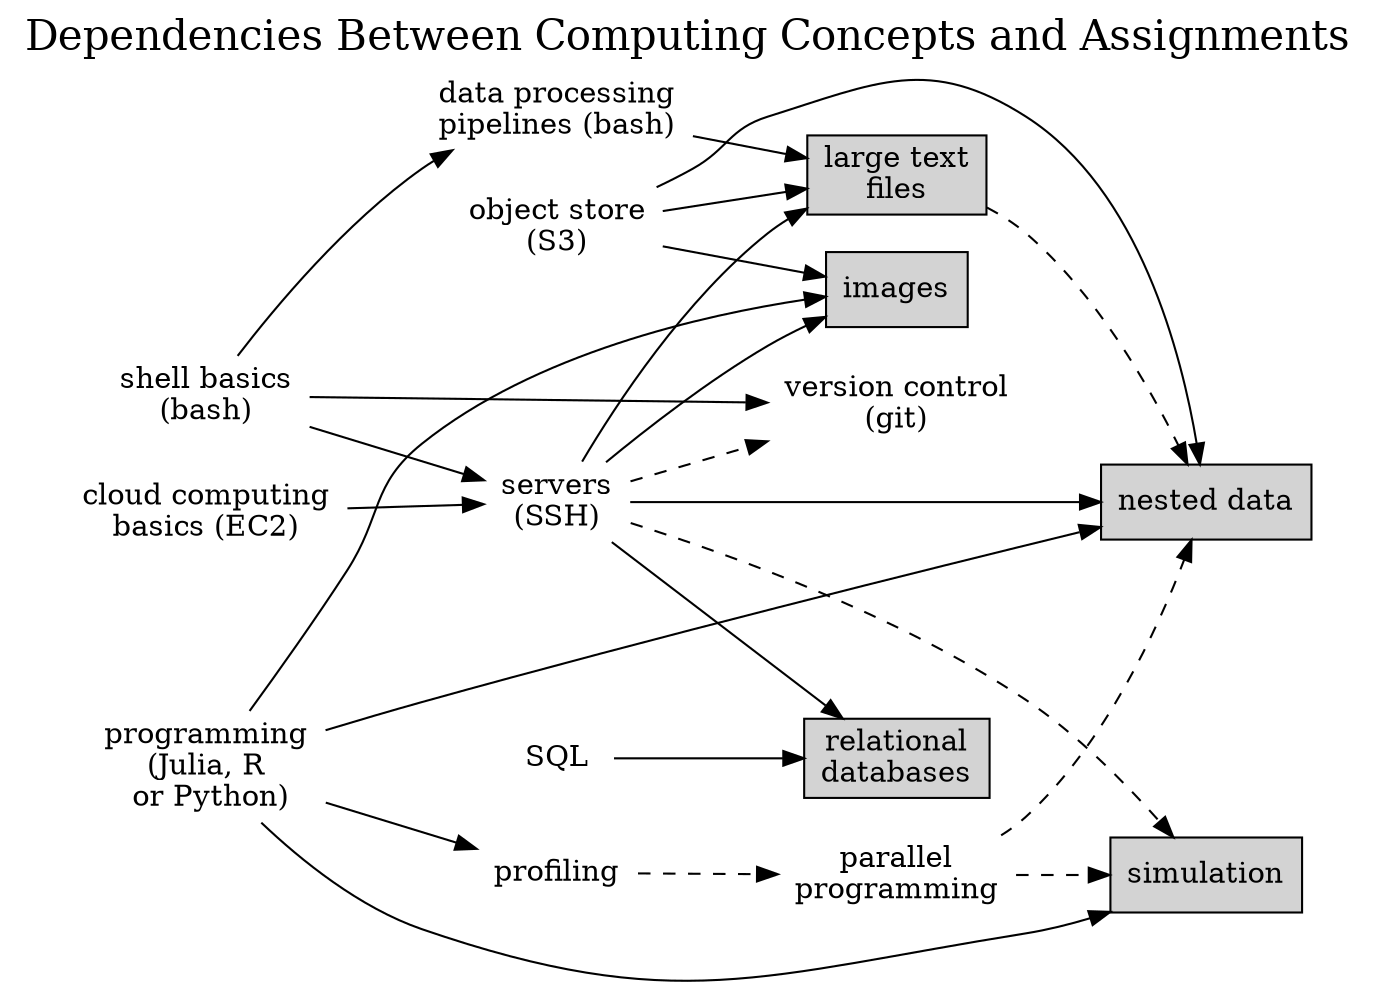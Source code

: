 digraph {
rankdir = LR;
labelloc="t";
fontsize = 20;
label="Dependencies Between Computing Concepts and Assignments";

// assignments
node [shape = rectangle, style = filled]
large_text_files [label = "large text\nfiles"]
nested_data [label = "nested data"]
database [label = "relational\ndatabases"]
images [label = "images"]
simulation [label = "simulation"]

// tech skills
node [shape = none, style = unfilled]
shell_basics [label = "shell basics\n(bash)"]
shell_advanced [label = "data processing\n\pipelines (bash)"]
ssh [label = "servers\n(SSH)"]
git [label = "version control\n(git)"]
profiling
parallel [label = "parallel\nprogramming"]
ec2 [label = "cloud computing\nbasics (EC2)"]
sql [label = "SQL"]
s3 [label = "object store\n(S3)"]
programming [label = "programming\n(Julia, R\n or Python)"]

// hard dependencies
shell_basics -> ssh
shell_basics -> git
shell_basics -> shell_advanced
shell_advanced -> large_text_files
ec2 -> ssh
sql -> database
s3 -> large_text_files
s3 -> nested_data
s3 -> images
ssh -> large_text_files
ssh -> nested_data
ssh -> images
ssh -> database
programming -> nested_data
programming -> profiling
programming -> images
programming -> simulation


// soft dependencies
edge [style = dashed]
parallel -> simulation
parallel -> nested_data
profiling -> parallel
large_text_files -> nested_data
ssh -> simulation
ssh -> git

}

